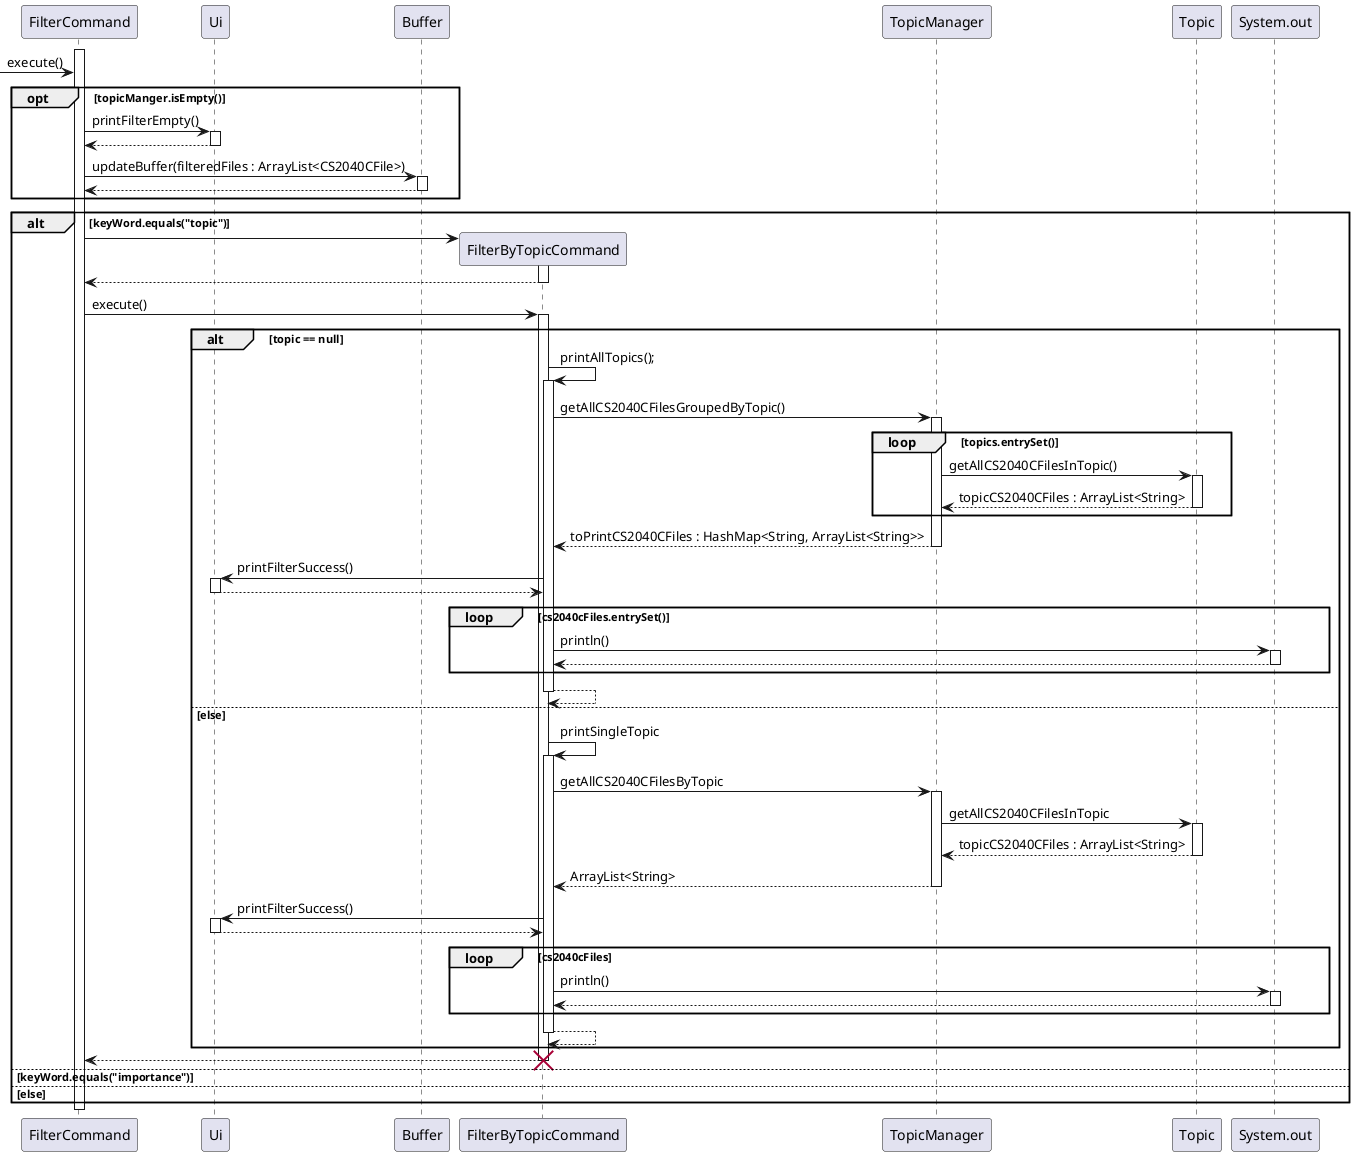 @startuml
activate FilterCommand

-> FilterCommand : execute()
    opt topicManger.isEmpty()
        FilterCommand -> Ui : printFilterEmpty()
        activate Ui
        return
        FilterCommand -> Buffer : updateBuffer(filteredFiles : ArrayList<CS2040CFile>)
        activate Buffer
        return
    end
    alt keyWord.equals("topic")
        FilterCommand -> FilterByTopicCommand **
        activate FilterByTopicCommand
        return

        FilterCommand -> FilterByTopicCommand : execute()
        activate FilterByTopicCommand
            alt topic == null
                FilterByTopicCommand -> FilterByTopicCommand : printAllTopics();
                activate FilterByTopicCommand
                    FilterByTopicCommand -> TopicManager : getAllCS2040CFilesGroupedByTopic()
                    activate TopicManager
                        loop topics.entrySet()
                            TopicManager -> Topic : getAllCS2040CFilesInTopic()
                            activate Topic
                            return topicCS2040CFiles : ArrayList<String>
                        end
                    return toPrintCS2040CFiles : HashMap<String, ArrayList<String>>

                    FilterByTopicCommand -> Ui : printFilterSuccess()
                    activate Ui
                    return

                    loop cs2040cFiles.entrySet()
                        FilterByTopicCommand -> System.out : println()
                        activate System.out
                        return
                    end
                return
            else else
                FilterByTopicCommand -> FilterByTopicCommand : printSingleTopic
                activate FilterByTopicCommand
                    FilterByTopicCommand -> TopicManager : getAllCS2040CFilesByTopic
                    activate TopicManager
                        TopicManager -> Topic : getAllCS2040CFilesInTopic
                        activate Topic
                        return topicCS2040CFiles : ArrayList<String>
                    return ArrayList<String>

                    FilterByTopicCommand -> Ui : printFilterSuccess()
                    activate Ui
                    return

                    loop cs2040cFiles
                        FilterByTopicCommand -> System.out : println()
                        activate System.out
                        return
                    end
                return
            end
        return
        destroy FilterByTopicCommand
    else keyWord.equals("importance")
    else else
    end
    deactivate FilterCommand
@enduml